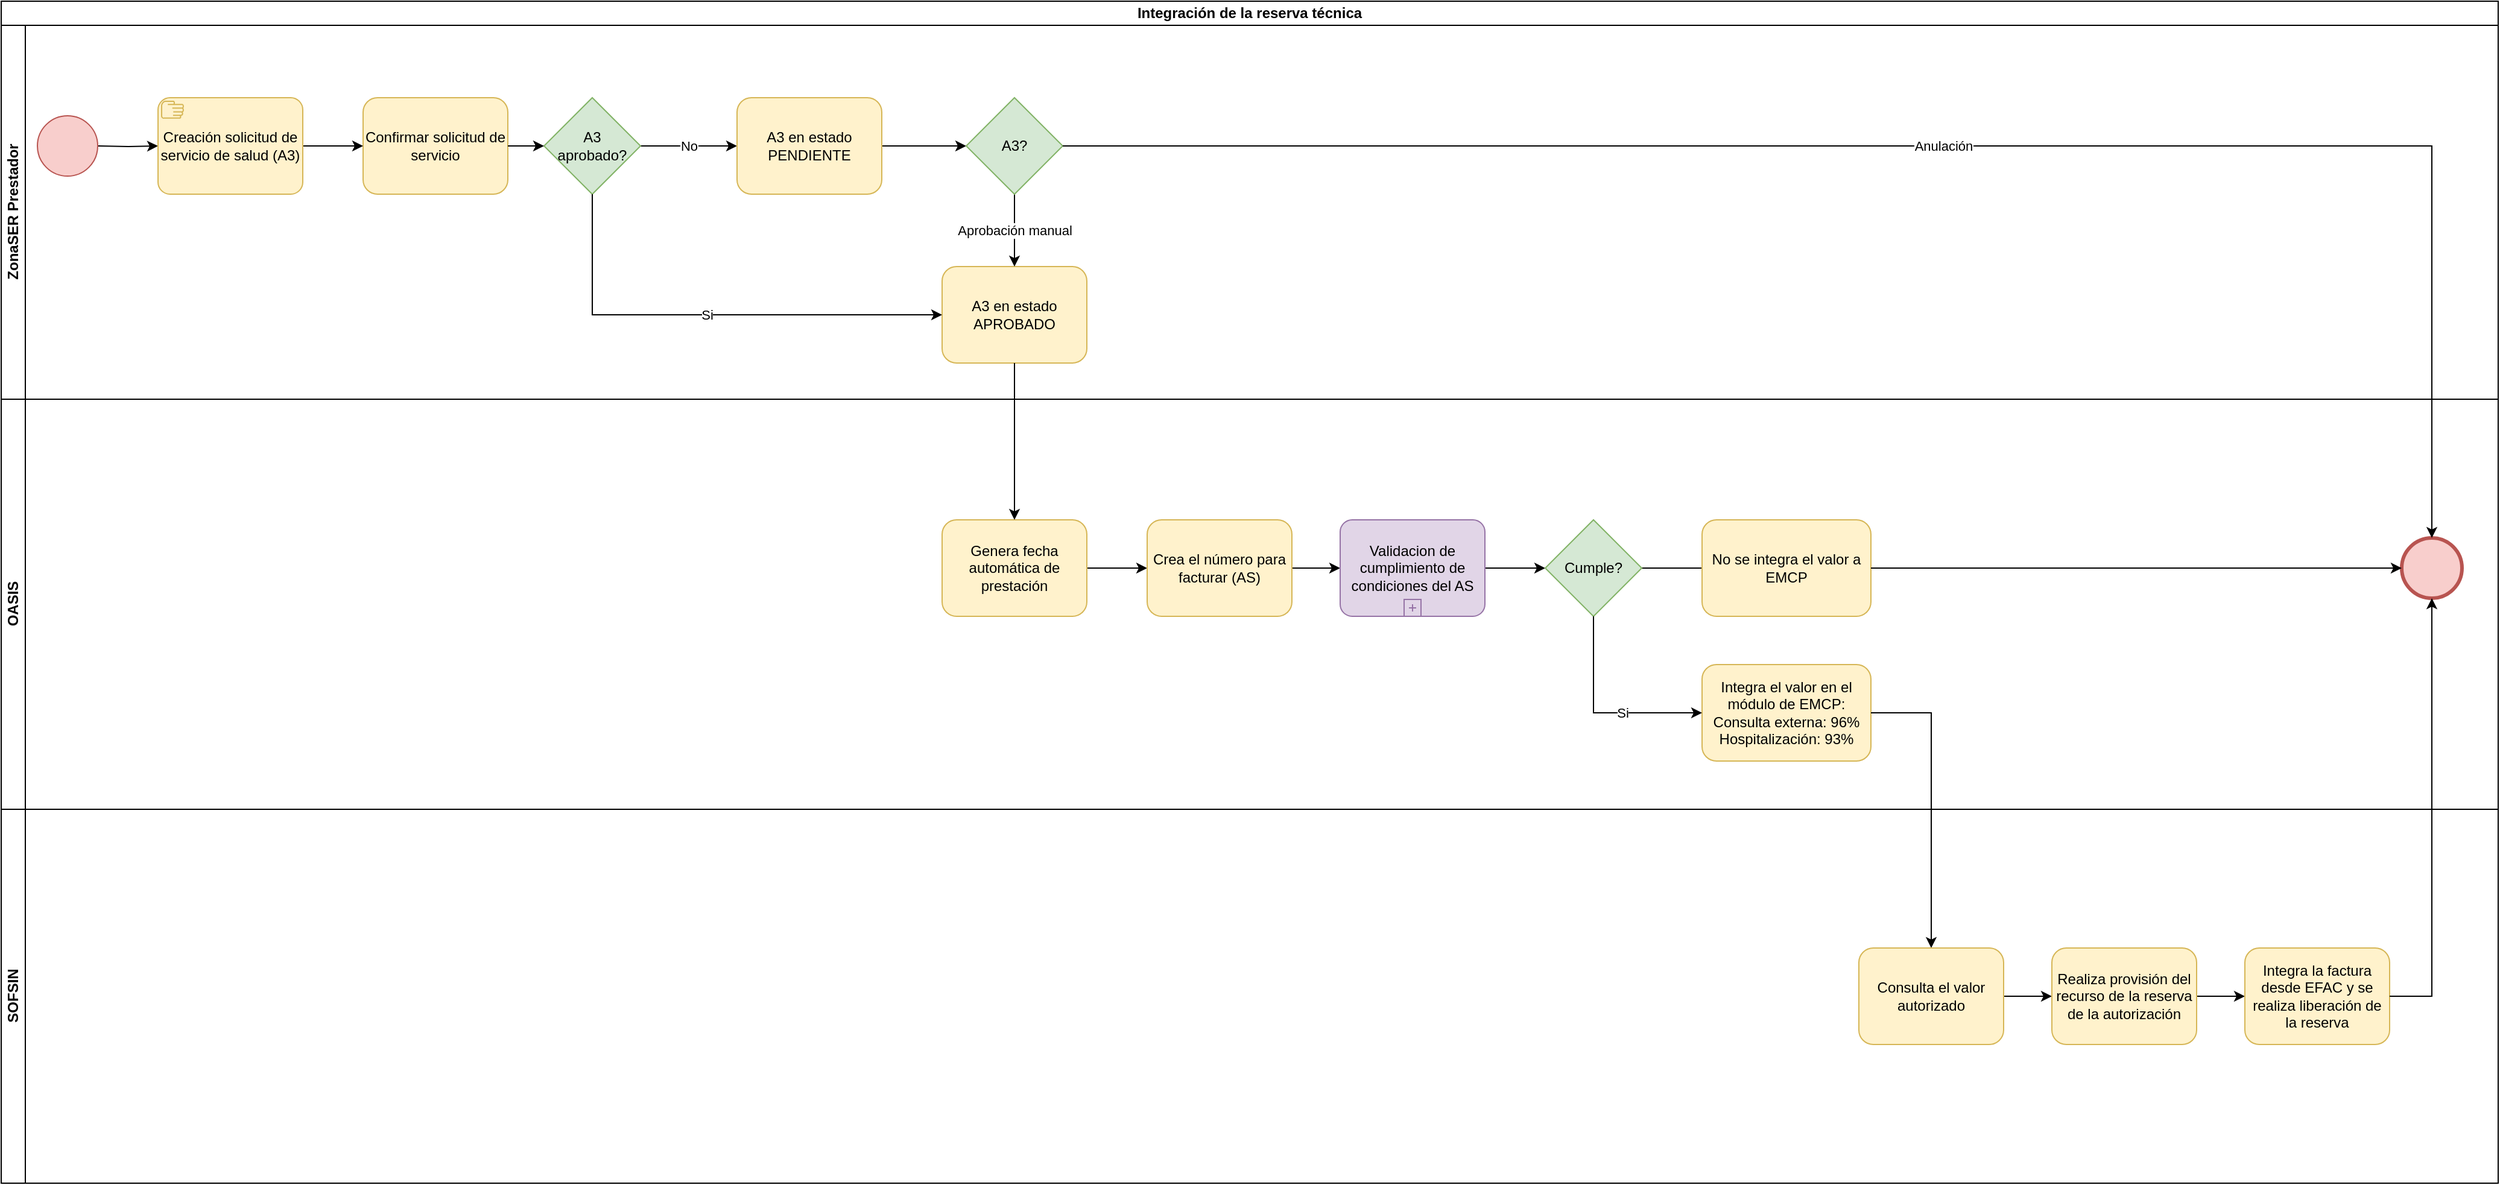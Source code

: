 <mxfile version="21.1.4" type="github">
  <diagram name="Page-1" id="2a216829-ef6e-dabb-86c1-c78162f3ba2b">
    <mxGraphModel dx="1434" dy="798" grid="1" gridSize="10" guides="1" tooltips="1" connect="1" arrows="1" fold="1" page="1" pageScale="1" pageWidth="2200" pageHeight="1100" background="none" math="0" shadow="0">
      <root>
        <mxCell id="0" />
        <mxCell id="1" parent="0" />
        <mxCell id="dbpEQGRwGIBM27BcA5l4-14" value="Integración de la reserva técnica" style="swimlane;html=1;childLayout=stackLayout;resizeParent=1;resizeParentMax=0;horizontal=1;startSize=20;horizontalStack=0;whiteSpace=wrap;" parent="1" vertex="1">
          <mxGeometry x="40" y="10" width="2070" height="980" as="geometry" />
        </mxCell>
        <mxCell id="dbpEQGRwGIBM27BcA5l4-15" value="ZonaSER Prestador" style="swimlane;html=1;startSize=20;horizontal=0;" parent="dbpEQGRwGIBM27BcA5l4-14" vertex="1">
          <mxGeometry y="20" width="2070" height="310" as="geometry" />
        </mxCell>
        <mxCell id="7a84cebc1def654-3" value="Confirmar solicitud de servicio" style="shape=ext;rounded=1;html=1;whiteSpace=wrap;fillColor=#fff2cc;strokeColor=#d6b656;" parent="dbpEQGRwGIBM27BcA5l4-15" vertex="1">
          <mxGeometry x="300" y="60" width="120" height="80" as="geometry" />
        </mxCell>
        <mxCell id="7a84cebc1def654-36" style="edgeStyle=orthogonalEdgeStyle;rounded=0;html=1;jettySize=auto;orthogonalLoop=1;entryX=0;entryY=0.5;entryDx=0;entryDy=0;entryPerimeter=0;" parent="dbpEQGRwGIBM27BcA5l4-15" target="dbpEQGRwGIBM27BcA5l4-7" edge="1">
          <mxGeometry relative="1" as="geometry">
            <mxPoint x="80" y="100" as="sourcePoint" />
            <mxPoint x="130" y="100" as="targetPoint" />
          </mxGeometry>
        </mxCell>
        <mxCell id="nV3GrIUumQTc8efZI4pm-39" value="No" style="edgeStyle=orthogonalEdgeStyle;rounded=0;orthogonalLoop=1;jettySize=auto;html=1;entryX=0;entryY=0.5;entryDx=0;entryDy=0;" edge="1" parent="dbpEQGRwGIBM27BcA5l4-15" source="dbpEQGRwGIBM27BcA5l4-3" target="dbpEQGRwGIBM27BcA5l4-10">
          <mxGeometry relative="1" as="geometry" />
        </mxCell>
        <mxCell id="dbpEQGRwGIBM27BcA5l4-3" value="A3 &lt;br&gt;aprobado?" style="rhombus;whiteSpace=wrap;html=1;fillColor=#d5e8d4;strokeColor=#82b366;" parent="dbpEQGRwGIBM27BcA5l4-15" vertex="1">
          <mxGeometry x="450" y="60" width="80" height="80" as="geometry" />
        </mxCell>
        <mxCell id="dbpEQGRwGIBM27BcA5l4-2" style="edgeStyle=orthogonalEdgeStyle;rounded=0;orthogonalLoop=1;jettySize=auto;html=1;" parent="dbpEQGRwGIBM27BcA5l4-15" source="7a84cebc1def654-3" target="dbpEQGRwGIBM27BcA5l4-3" edge="1">
          <mxGeometry relative="1" as="geometry">
            <mxPoint x="490" y="100" as="targetPoint" />
          </mxGeometry>
        </mxCell>
        <mxCell id="dbpEQGRwGIBM27BcA5l4-8" style="edgeStyle=orthogonalEdgeStyle;rounded=0;orthogonalLoop=1;jettySize=auto;html=1;entryX=0;entryY=0.5;entryDx=0;entryDy=0;" parent="dbpEQGRwGIBM27BcA5l4-15" source="dbpEQGRwGIBM27BcA5l4-7" target="7a84cebc1def654-3" edge="1">
          <mxGeometry relative="1" as="geometry">
            <mxPoint x="240" y="165" as="targetPoint" />
          </mxGeometry>
        </mxCell>
        <mxCell id="dbpEQGRwGIBM27BcA5l4-7" value="Creación solicitud de servicio de salud (A3)" style="points=[[0.25,0,0],[0.5,0,0],[0.75,0,0],[1,0.25,0],[1,0.5,0],[1,0.75,0],[0.75,1,0],[0.5,1,0],[0.25,1,0],[0,0.75,0],[0,0.5,0],[0,0.25,0]];shape=mxgraph.bpmn.task;whiteSpace=wrap;rectStyle=rounded;size=10;html=1;container=1;expand=0;collapsible=0;taskMarker=manual;fillColor=#fff2cc;strokeColor=#d6b656;" parent="dbpEQGRwGIBM27BcA5l4-15" vertex="1">
          <mxGeometry x="130" y="60" width="120" height="80" as="geometry" />
        </mxCell>
        <mxCell id="nV3GrIUumQTc8efZI4pm-36" style="edgeStyle=orthogonalEdgeStyle;rounded=0;orthogonalLoop=1;jettySize=auto;html=1;entryX=0;entryY=0.5;entryDx=0;entryDy=0;" edge="1" parent="dbpEQGRwGIBM27BcA5l4-15" source="dbpEQGRwGIBM27BcA5l4-10" target="nV3GrIUumQTc8efZI4pm-38">
          <mxGeometry relative="1" as="geometry">
            <mxPoint x="780" y="100" as="targetPoint" />
          </mxGeometry>
        </mxCell>
        <mxCell id="dbpEQGRwGIBM27BcA5l4-10" value="A3 en estado PENDIENTE" style="shape=ext;rounded=1;html=1;whiteSpace=wrap;fillColor=#fff2cc;strokeColor=#d6b656;" parent="dbpEQGRwGIBM27BcA5l4-15" vertex="1">
          <mxGeometry x="610" y="60" width="120" height="80" as="geometry" />
        </mxCell>
        <mxCell id="7a84cebc1def654-1" value="" style="shape=mxgraph.bpmn.shape;html=1;verticalLabelPosition=bottom;labelBackgroundColor=#ffffff;verticalAlign=top;perimeter=ellipsePerimeter;outline=standard;symbol=general;fillColor=#f8cecc;strokeColor=#b85450;" parent="dbpEQGRwGIBM27BcA5l4-15" vertex="1">
          <mxGeometry x="30" y="75" width="50" height="50" as="geometry" />
        </mxCell>
        <mxCell id="nV3GrIUumQTc8efZI4pm-1" value="A3 en estado APROBADO" style="shape=ext;rounded=1;html=1;whiteSpace=wrap;fillColor=#fff2cc;strokeColor=#d6b656;" vertex="1" parent="dbpEQGRwGIBM27BcA5l4-15">
          <mxGeometry x="780" y="200" width="120" height="80" as="geometry" />
        </mxCell>
        <mxCell id="dbpEQGRwGIBM27BcA5l4-4" value="Si" style="edgeStyle=orthogonalEdgeStyle;rounded=0;orthogonalLoop=1;jettySize=auto;html=1;entryX=0;entryY=0.5;entryDx=0;entryDy=0;" parent="dbpEQGRwGIBM27BcA5l4-15" source="dbpEQGRwGIBM27BcA5l4-3" edge="1" target="nV3GrIUumQTc8efZI4pm-1">
          <mxGeometry relative="1" as="geometry">
            <mxPoint x="490" y="320" as="targetPoint" />
            <Array as="points">
              <mxPoint x="490" y="240" />
            </Array>
          </mxGeometry>
        </mxCell>
        <mxCell id="nV3GrIUumQTc8efZI4pm-40" value="Aprobación manual" style="edgeStyle=orthogonalEdgeStyle;rounded=0;orthogonalLoop=1;jettySize=auto;html=1;" edge="1" parent="dbpEQGRwGIBM27BcA5l4-15" source="nV3GrIUumQTc8efZI4pm-38">
          <mxGeometry relative="1" as="geometry">
            <mxPoint x="840" y="200" as="targetPoint" />
            <Array as="points">
              <mxPoint x="840" y="200" />
            </Array>
            <mxPoint as="offset" />
          </mxGeometry>
        </mxCell>
        <mxCell id="nV3GrIUumQTc8efZI4pm-38" value="A3?" style="rhombus;whiteSpace=wrap;html=1;fillColor=#d5e8d4;strokeColor=#82b366;" vertex="1" parent="dbpEQGRwGIBM27BcA5l4-15">
          <mxGeometry x="800" y="60" width="80" height="80" as="geometry" />
        </mxCell>
        <mxCell id="dbpEQGRwGIBM27BcA5l4-16" value="OASIS" style="swimlane;html=1;startSize=20;horizontal=0;" parent="dbpEQGRwGIBM27BcA5l4-14" vertex="1">
          <mxGeometry y="330" width="2070" height="340" as="geometry" />
        </mxCell>
        <mxCell id="nV3GrIUumQTc8efZI4pm-5" style="edgeStyle=orthogonalEdgeStyle;rounded=0;orthogonalLoop=1;jettySize=auto;html=1;entryX=0;entryY=0.5;entryDx=0;entryDy=0;" edge="1" parent="dbpEQGRwGIBM27BcA5l4-16" source="nV3GrIUumQTc8efZI4pm-3" target="nV3GrIUumQTc8efZI4pm-6">
          <mxGeometry relative="1" as="geometry">
            <mxPoint x="950" y="140" as="targetPoint" />
          </mxGeometry>
        </mxCell>
        <mxCell id="nV3GrIUumQTc8efZI4pm-3" value="Genera fecha automática de prestación" style="shape=ext;rounded=1;html=1;whiteSpace=wrap;fillColor=#fff2cc;strokeColor=#d6b656;" vertex="1" parent="dbpEQGRwGIBM27BcA5l4-16">
          <mxGeometry x="780" y="100" width="120" height="80" as="geometry" />
        </mxCell>
        <mxCell id="nV3GrIUumQTc8efZI4pm-8" style="edgeStyle=orthogonalEdgeStyle;rounded=0;orthogonalLoop=1;jettySize=auto;html=1;entryX=0;entryY=0.5;entryDx=0;entryDy=0;entryPerimeter=0;" edge="1" parent="dbpEQGRwGIBM27BcA5l4-16" source="nV3GrIUumQTc8efZI4pm-6" target="nV3GrIUumQTc8efZI4pm-10">
          <mxGeometry relative="1" as="geometry">
            <mxPoint x="1100" y="140" as="targetPoint" />
          </mxGeometry>
        </mxCell>
        <mxCell id="nV3GrIUumQTc8efZI4pm-6" value="Crea el número para facturar (AS)" style="shape=ext;rounded=1;html=1;whiteSpace=wrap;fillColor=#fff2cc;strokeColor=#d6b656;" vertex="1" parent="dbpEQGRwGIBM27BcA5l4-16">
          <mxGeometry x="950" y="100" width="120" height="80" as="geometry" />
        </mxCell>
        <mxCell id="nV3GrIUumQTc8efZI4pm-13" style="edgeStyle=orthogonalEdgeStyle;rounded=0;orthogonalLoop=1;jettySize=auto;html=1;" edge="1" parent="dbpEQGRwGIBM27BcA5l4-16" source="nV3GrIUumQTc8efZI4pm-10" target="nV3GrIUumQTc8efZI4pm-14">
          <mxGeometry relative="1" as="geometry">
            <mxPoint x="1300" y="140" as="targetPoint" />
          </mxGeometry>
        </mxCell>
        <UserObject label="Validacion de cumplimiento de condiciones del AS" link="https://app.diagrams.net/#Hkevinjporto%2FDiagramas-de-procesos%2Fmain%2FValidaci%C3%B3n%20de%20A3%20integraci%C3%B3n.drawio" id="nV3GrIUumQTc8efZI4pm-10">
          <mxCell style="points=[[0.25,0,0],[0.5,0,0],[0.75,0,0],[1,0.25,0],[1,0.5,0],[1,0.75,0],[0.75,1,0],[0.5,1,0],[0.25,1,0],[0,0.75,0],[0,0.5,0],[0,0.25,0]];shape=mxgraph.bpmn.task;whiteSpace=wrap;rectStyle=rounded;size=10;html=1;container=1;expand=0;collapsible=0;taskMarker=abstract;isLoopSub=1;fillColor=#e1d5e7;strokeColor=#9673a6;" vertex="1" parent="dbpEQGRwGIBM27BcA5l4-16">
            <mxGeometry x="1110" y="100" width="120" height="80" as="geometry" />
          </mxCell>
        </UserObject>
        <mxCell id="nV3GrIUumQTc8efZI4pm-32" style="edgeStyle=orthogonalEdgeStyle;rounded=0;orthogonalLoop=1;jettySize=auto;html=1;" edge="1" parent="dbpEQGRwGIBM27BcA5l4-16" source="nV3GrIUumQTc8efZI4pm-14">
          <mxGeometry relative="1" as="geometry">
            <mxPoint x="1480" y="140" as="targetPoint" />
          </mxGeometry>
        </mxCell>
        <mxCell id="nV3GrIUumQTc8efZI4pm-14" value="Cumple?" style="rhombus;whiteSpace=wrap;html=1;fillColor=#d5e8d4;strokeColor=#82b366;" vertex="1" parent="dbpEQGRwGIBM27BcA5l4-16">
          <mxGeometry x="1280" y="100" width="80" height="80" as="geometry" />
        </mxCell>
        <mxCell id="nV3GrIUumQTc8efZI4pm-23" value="Integra el valor en el módulo de EMCP:&lt;br&gt;Consulta externa: 96%&lt;br&gt;Hospitalización: 93%" style="shape=ext;rounded=1;html=1;whiteSpace=wrap;fillColor=#fff2cc;strokeColor=#d6b656;" vertex="1" parent="dbpEQGRwGIBM27BcA5l4-16">
          <mxGeometry x="1410" y="220" width="140" height="80" as="geometry" />
        </mxCell>
        <mxCell id="nV3GrIUumQTc8efZI4pm-15" value="Si" style="edgeStyle=orthogonalEdgeStyle;rounded=0;orthogonalLoop=1;jettySize=auto;html=1;entryX=0;entryY=0.5;entryDx=0;entryDy=0;exitX=0.5;exitY=1;exitDx=0;exitDy=0;" edge="1" parent="dbpEQGRwGIBM27BcA5l4-16" source="nV3GrIUumQTc8efZI4pm-14" target="nV3GrIUumQTc8efZI4pm-23">
          <mxGeometry x="0.222" relative="1" as="geometry">
            <mxPoint x="1310" y="290" as="targetPoint" />
            <Array as="points">
              <mxPoint x="1320" y="260" />
            </Array>
            <mxPoint as="offset" />
          </mxGeometry>
        </mxCell>
        <mxCell id="nV3GrIUumQTc8efZI4pm-33" value="No se integra el valor a EMCP" style="shape=ext;rounded=1;html=1;whiteSpace=wrap;fillColor=#fff2cc;strokeColor=#d6b656;" vertex="1" parent="dbpEQGRwGIBM27BcA5l4-16">
          <mxGeometry x="1410" y="100" width="140" height="80" as="geometry" />
        </mxCell>
        <mxCell id="nV3GrIUumQTc8efZI4pm-30" value="" style="shape=mxgraph.bpmn.shape;html=1;verticalLabelPosition=bottom;labelBackgroundColor=#ffffff;verticalAlign=top;perimeter=ellipsePerimeter;outline=standard;symbol=general;strokeWidth=3;fillColor=#f8cecc;strokeColor=#b85450;" vertex="1" parent="dbpEQGRwGIBM27BcA5l4-16">
          <mxGeometry x="1990" y="115" width="50" height="50" as="geometry" />
        </mxCell>
        <mxCell id="nV3GrIUumQTc8efZI4pm-34" style="edgeStyle=orthogonalEdgeStyle;rounded=0;orthogonalLoop=1;jettySize=auto;html=1;" edge="1" parent="dbpEQGRwGIBM27BcA5l4-16" source="nV3GrIUumQTc8efZI4pm-33" target="nV3GrIUumQTc8efZI4pm-30">
          <mxGeometry relative="1" as="geometry" />
        </mxCell>
        <mxCell id="nV3GrIUumQTc8efZI4pm-4" style="edgeStyle=orthogonalEdgeStyle;rounded=0;orthogonalLoop=1;jettySize=auto;html=1;" edge="1" parent="dbpEQGRwGIBM27BcA5l4-14" source="nV3GrIUumQTc8efZI4pm-1" target="nV3GrIUumQTc8efZI4pm-3">
          <mxGeometry relative="1" as="geometry" />
        </mxCell>
        <mxCell id="nV3GrIUumQTc8efZI4pm-24" style="edgeStyle=orthogonalEdgeStyle;rounded=0;orthogonalLoop=1;jettySize=auto;html=1;entryX=0.5;entryY=0;entryDx=0;entryDy=0;" edge="1" parent="dbpEQGRwGIBM27BcA5l4-14" source="nV3GrIUumQTc8efZI4pm-23" target="nV3GrIUumQTc8efZI4pm-16">
          <mxGeometry relative="1" as="geometry">
            <Array as="points">
              <mxPoint x="1600" y="590" />
            </Array>
          </mxGeometry>
        </mxCell>
        <mxCell id="dbpEQGRwGIBM27BcA5l4-17" value="SOFSIN" style="swimlane;html=1;startSize=20;horizontal=0;" parent="dbpEQGRwGIBM27BcA5l4-14" vertex="1">
          <mxGeometry y="670" width="2070" height="310" as="geometry" />
        </mxCell>
        <mxCell id="nV3GrIUumQTc8efZI4pm-17" style="edgeStyle=orthogonalEdgeStyle;rounded=0;orthogonalLoop=1;jettySize=auto;html=1;" edge="1" parent="dbpEQGRwGIBM27BcA5l4-17" source="nV3GrIUumQTc8efZI4pm-16" target="nV3GrIUumQTc8efZI4pm-18">
          <mxGeometry relative="1" as="geometry">
            <mxPoint x="1780" y="155" as="targetPoint" />
          </mxGeometry>
        </mxCell>
        <mxCell id="nV3GrIUumQTc8efZI4pm-16" value="Consulta el valor autorizado" style="shape=ext;rounded=1;html=1;whiteSpace=wrap;fillColor=#fff2cc;strokeColor=#d6b656;" vertex="1" parent="dbpEQGRwGIBM27BcA5l4-17">
          <mxGeometry x="1540" y="115" width="120" height="80" as="geometry" />
        </mxCell>
        <mxCell id="nV3GrIUumQTc8efZI4pm-27" style="edgeStyle=orthogonalEdgeStyle;rounded=0;orthogonalLoop=1;jettySize=auto;html=1;" edge="1" parent="dbpEQGRwGIBM27BcA5l4-17" source="nV3GrIUumQTc8efZI4pm-18" target="nV3GrIUumQTc8efZI4pm-28">
          <mxGeometry relative="1" as="geometry">
            <mxPoint x="2030" y="155" as="targetPoint" />
          </mxGeometry>
        </mxCell>
        <mxCell id="nV3GrIUumQTc8efZI4pm-18" value="Realiza provisión del recurso de la reserva de la autorización" style="shape=ext;rounded=1;html=1;whiteSpace=wrap;fillColor=#fff2cc;strokeColor=#d6b656;" vertex="1" parent="dbpEQGRwGIBM27BcA5l4-17">
          <mxGeometry x="1700" y="115" width="120" height="80" as="geometry" />
        </mxCell>
        <mxCell id="nV3GrIUumQTc8efZI4pm-28" value="Integra la factura desde EFAC y se realiza liberación de la reserva" style="shape=ext;rounded=1;html=1;whiteSpace=wrap;fillColor=#fff2cc;strokeColor=#d6b656;" vertex="1" parent="dbpEQGRwGIBM27BcA5l4-17">
          <mxGeometry x="1860" y="115" width="120" height="80" as="geometry" />
        </mxCell>
        <mxCell id="nV3GrIUumQTc8efZI4pm-31" style="edgeStyle=orthogonalEdgeStyle;rounded=0;orthogonalLoop=1;jettySize=auto;html=1;" edge="1" parent="dbpEQGRwGIBM27BcA5l4-14" source="nV3GrIUumQTc8efZI4pm-28" target="nV3GrIUumQTc8efZI4pm-30">
          <mxGeometry relative="1" as="geometry" />
        </mxCell>
        <mxCell id="nV3GrIUumQTc8efZI4pm-41" value="Anulación" style="edgeStyle=orthogonalEdgeStyle;rounded=0;orthogonalLoop=1;jettySize=auto;html=1;entryX=0.5;entryY=0;entryDx=0;entryDy=0;" edge="1" parent="dbpEQGRwGIBM27BcA5l4-14" source="nV3GrIUumQTc8efZI4pm-38" target="nV3GrIUumQTc8efZI4pm-30">
          <mxGeometry relative="1" as="geometry">
            <mxPoint x="1020" y="140" as="targetPoint" />
          </mxGeometry>
        </mxCell>
      </root>
    </mxGraphModel>
  </diagram>
</mxfile>
